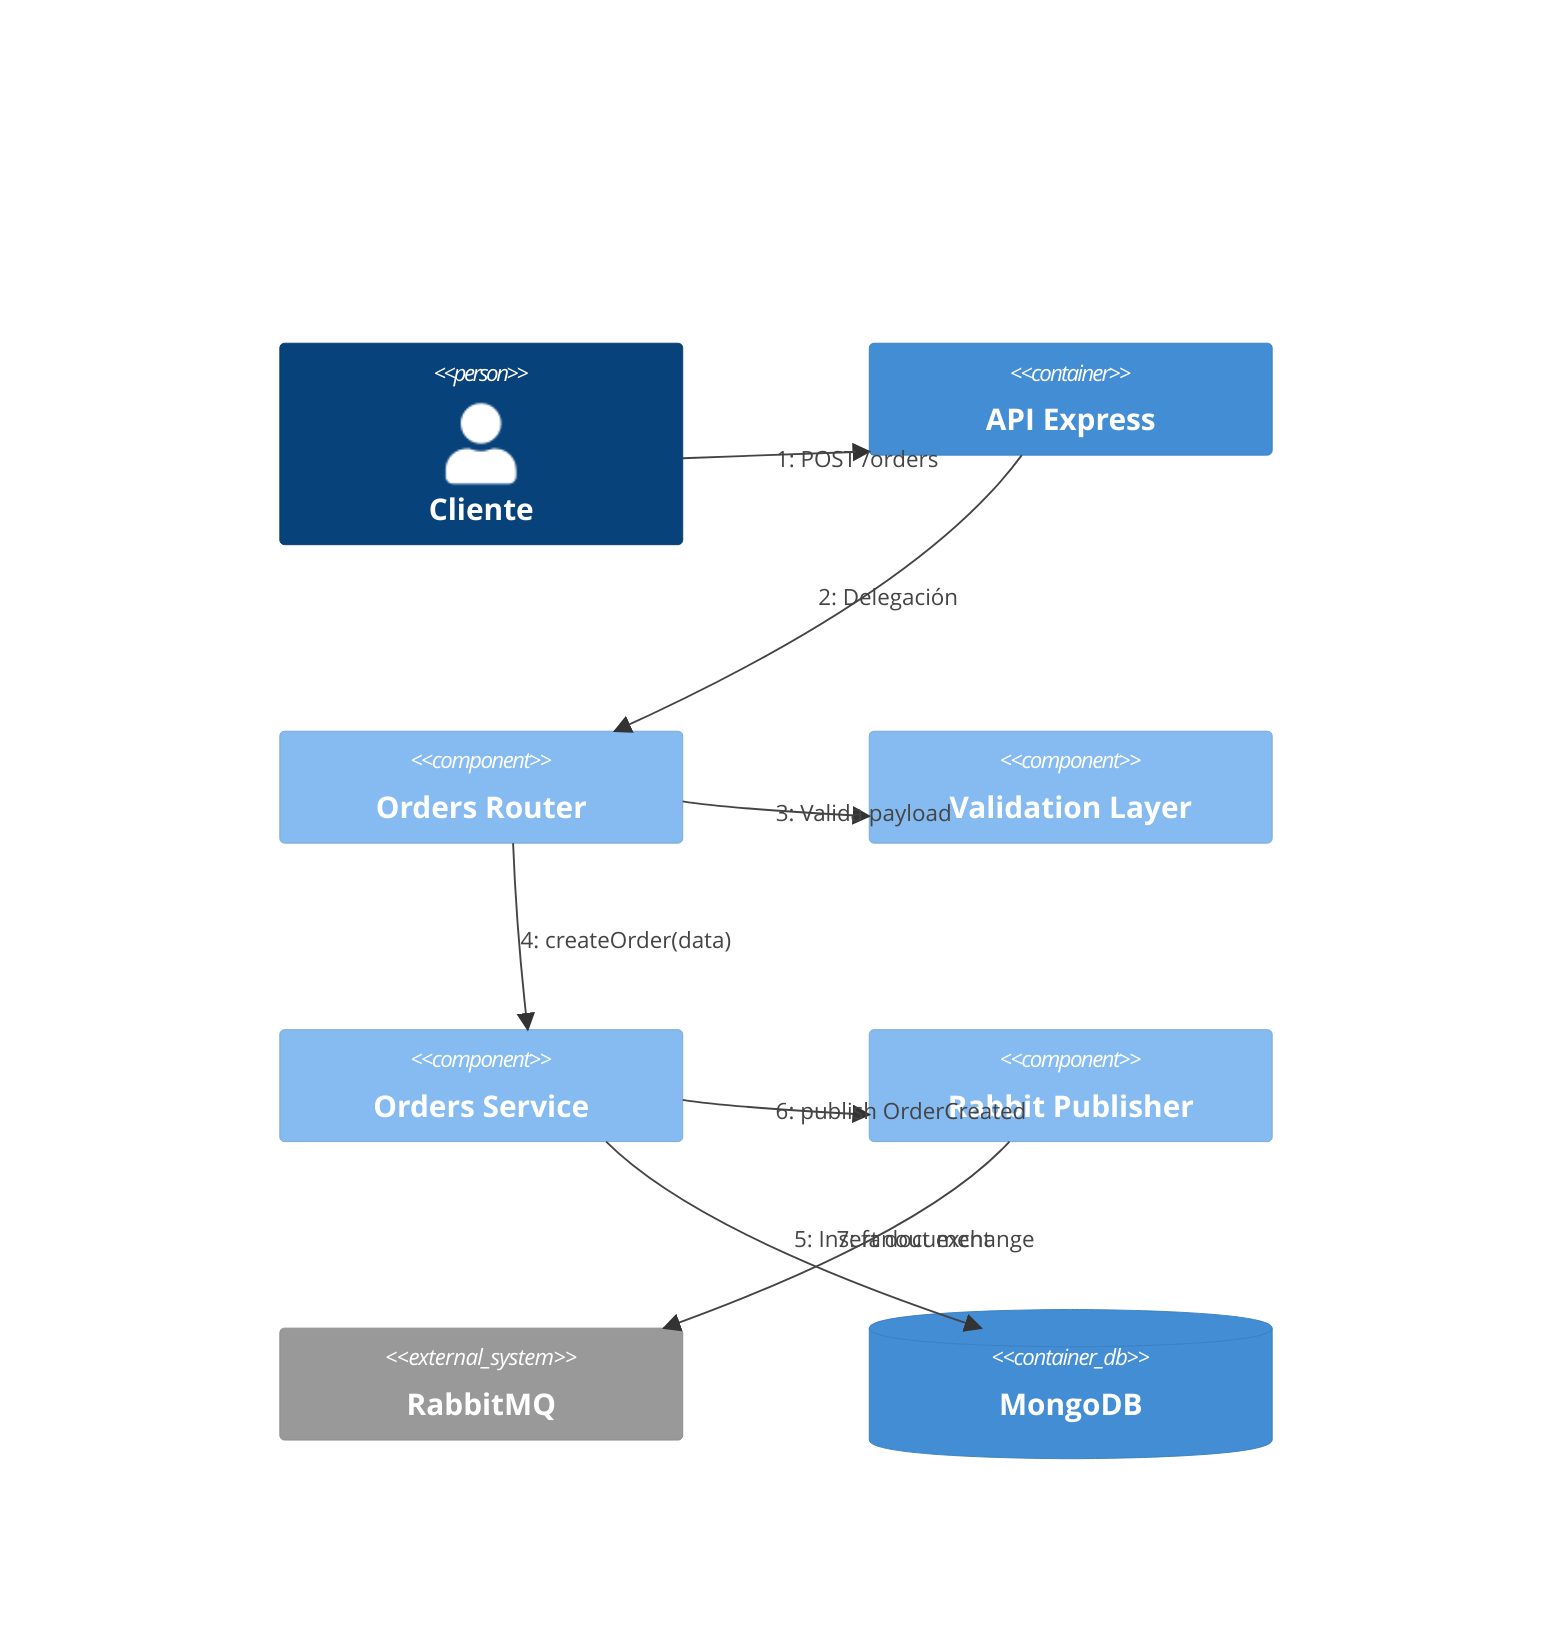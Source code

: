 %% C4 Dynamic Diagram (Crear Orden)
C4Dynamic
Person(client, "Cliente")
Container(api, "API Express")
Component(routerOrders, "Orders Router")
Component(validation, "Validation Layer")
Component(serviceOrders, "Orders Service")
Component(pub, "Rabbit Publisher")
System_Ext(rabbitmq, "RabbitMQ")
ContainerDb(db, "MongoDB")

Rel(client, api, "POST /orders")
Rel(api, routerOrders, "Delegación")
Rel(routerOrders, validation, "Valida payload")
Rel(routerOrders, serviceOrders, "createOrder(data)")
Rel(serviceOrders, db, "Insert document")
Rel(serviceOrders, pub, "publish OrderCreated")
Rel(pub, rabbitmq, "fanout exchange")